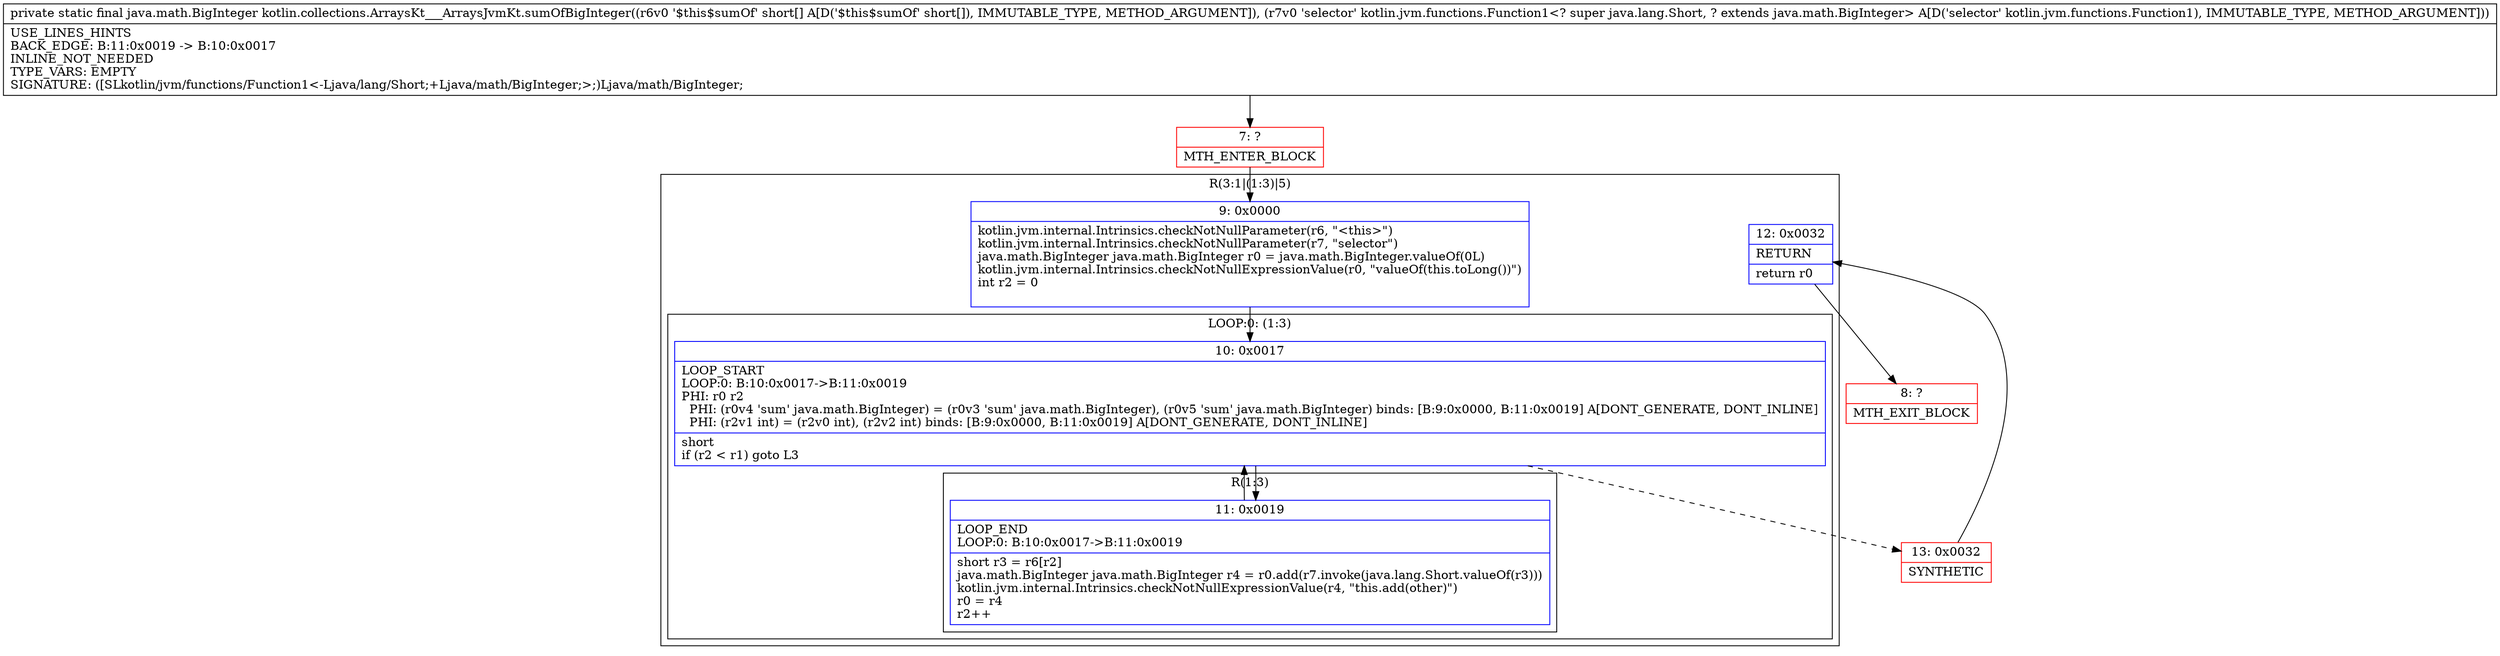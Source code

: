 digraph "CFG forkotlin.collections.ArraysKt___ArraysJvmKt.sumOfBigInteger([SLkotlin\/jvm\/functions\/Function1;)Ljava\/math\/BigInteger;" {
subgraph cluster_Region_1912388509 {
label = "R(3:1|(1:3)|5)";
node [shape=record,color=blue];
Node_9 [shape=record,label="{9\:\ 0x0000|kotlin.jvm.internal.Intrinsics.checkNotNullParameter(r6, \"\<this\>\")\lkotlin.jvm.internal.Intrinsics.checkNotNullParameter(r7, \"selector\")\ljava.math.BigInteger java.math.BigInteger r0 = java.math.BigInteger.valueOf(0L)\lkotlin.jvm.internal.Intrinsics.checkNotNullExpressionValue(r0, \"valueOf(this.toLong())\")\lint r2 = 0\l\l}"];
subgraph cluster_LoopRegion_435148003 {
label = "LOOP:0: (1:3)";
node [shape=record,color=blue];
Node_10 [shape=record,label="{10\:\ 0x0017|LOOP_START\lLOOP:0: B:10:0x0017\-\>B:11:0x0019\lPHI: r0 r2 \l  PHI: (r0v4 'sum' java.math.BigInteger) = (r0v3 'sum' java.math.BigInteger), (r0v5 'sum' java.math.BigInteger) binds: [B:9:0x0000, B:11:0x0019] A[DONT_GENERATE, DONT_INLINE]\l  PHI: (r2v1 int) = (r2v0 int), (r2v2 int) binds: [B:9:0x0000, B:11:0x0019] A[DONT_GENERATE, DONT_INLINE]\l|short \lif (r2 \< r1) goto L3\l}"];
subgraph cluster_Region_2112879505 {
label = "R(1:3)";
node [shape=record,color=blue];
Node_11 [shape=record,label="{11\:\ 0x0019|LOOP_END\lLOOP:0: B:10:0x0017\-\>B:11:0x0019\l|short r3 = r6[r2]\ljava.math.BigInteger java.math.BigInteger r4 = r0.add(r7.invoke(java.lang.Short.valueOf(r3)))\lkotlin.jvm.internal.Intrinsics.checkNotNullExpressionValue(r4, \"this.add(other)\")\lr0 = r4\lr2++\l}"];
}
}
Node_12 [shape=record,label="{12\:\ 0x0032|RETURN\l|return r0\l}"];
}
Node_7 [shape=record,color=red,label="{7\:\ ?|MTH_ENTER_BLOCK\l}"];
Node_13 [shape=record,color=red,label="{13\:\ 0x0032|SYNTHETIC\l}"];
Node_8 [shape=record,color=red,label="{8\:\ ?|MTH_EXIT_BLOCK\l}"];
MethodNode[shape=record,label="{private static final java.math.BigInteger kotlin.collections.ArraysKt___ArraysJvmKt.sumOfBigInteger((r6v0 '$this$sumOf' short[] A[D('$this$sumOf' short[]), IMMUTABLE_TYPE, METHOD_ARGUMENT]), (r7v0 'selector' kotlin.jvm.functions.Function1\<? super java.lang.Short, ? extends java.math.BigInteger\> A[D('selector' kotlin.jvm.functions.Function1), IMMUTABLE_TYPE, METHOD_ARGUMENT]))  | USE_LINES_HINTS\lBACK_EDGE: B:11:0x0019 \-\> B:10:0x0017\lINLINE_NOT_NEEDED\lTYPE_VARS: EMPTY\lSIGNATURE: ([SLkotlin\/jvm\/functions\/Function1\<\-Ljava\/lang\/Short;+Ljava\/math\/BigInteger;\>;)Ljava\/math\/BigInteger;\l}"];
MethodNode -> Node_7;Node_9 -> Node_10;
Node_10 -> Node_11;
Node_10 -> Node_13[style=dashed];
Node_11 -> Node_10;
Node_12 -> Node_8;
Node_7 -> Node_9;
Node_13 -> Node_12;
}

